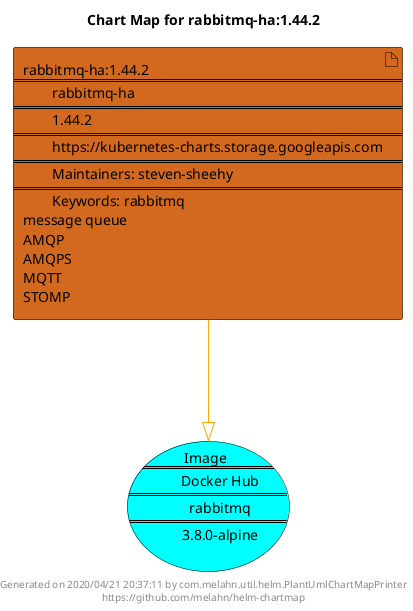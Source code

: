 @startuml
skinparam linetype ortho
skinparam backgroundColor white
skinparam usecaseBorderColor black
skinparam usecaseArrowColor LightSlateGray
skinparam artifactBorderColor black
skinparam artifactArrowColor LightSlateGray

title Chart Map for rabbitmq-ha:1.44.2

'There is one referenced Helm Chart
artifact "rabbitmq-ha:1.44.2\n====\n\trabbitmq-ha\n====\n\t1.44.2\n====\n\thttps://kubernetes-charts.storage.googleapis.com\n====\n\tMaintainers: steven-sheehy\n====\n\tKeywords: rabbitmq\nmessage queue\nAMQP\nAMQPS\nMQTT\nSTOMP" as rabbitmq_ha_1_44_2 #Chocolate

'There is one referenced Docker Image
usecase "Image\n====\n\tDocker Hub\n====\n\trabbitmq\n====\n\t3.8.0-alpine" as rabbitmq_3_8_0_alpine #Aqua

'Chart Dependencies
rabbitmq_ha_1_44_2--[#orange]-|>rabbitmq_3_8_0_alpine

center footer Generated on 2020/04/21 20:37:11 by com.melahn.util.helm.PlantUmlChartMapPrinter\nhttps://github.com/melahn/helm-chartmap
@enduml
